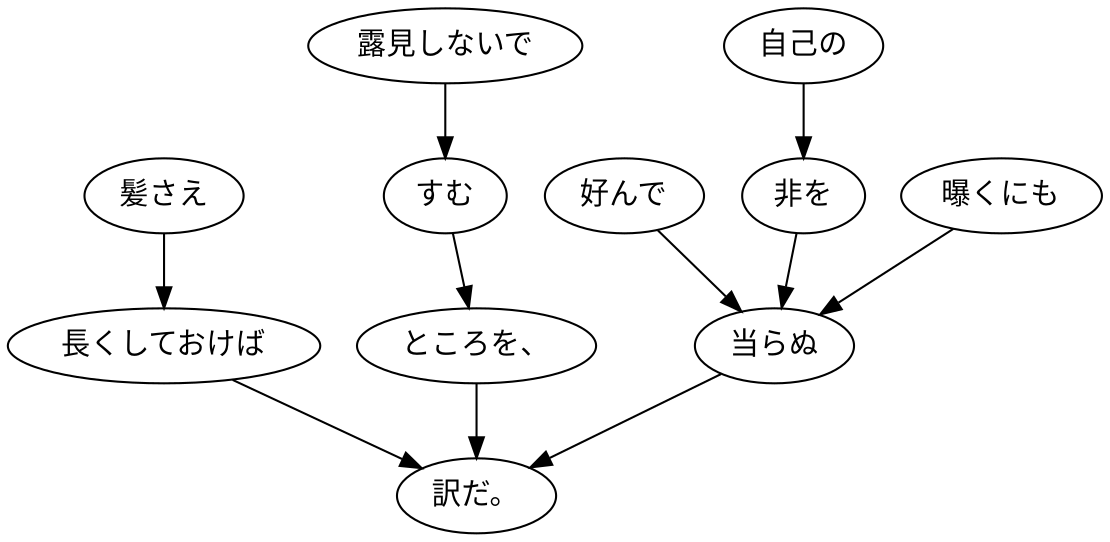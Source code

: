 digraph graph5641 {
	node0 [label="髪さえ"];
	node1 [label="長くしておけば"];
	node2 [label="露見しないで"];
	node3 [label="すむ"];
	node4 [label="ところを、"];
	node5 [label="好んで"];
	node6 [label="自己の"];
	node7 [label="非を"];
	node8 [label="曝くにも"];
	node9 [label="当らぬ"];
	node10 [label="訳だ。"];
	node0 -> node1;
	node1 -> node10;
	node2 -> node3;
	node3 -> node4;
	node4 -> node10;
	node5 -> node9;
	node6 -> node7;
	node7 -> node9;
	node8 -> node9;
	node9 -> node10;
}

